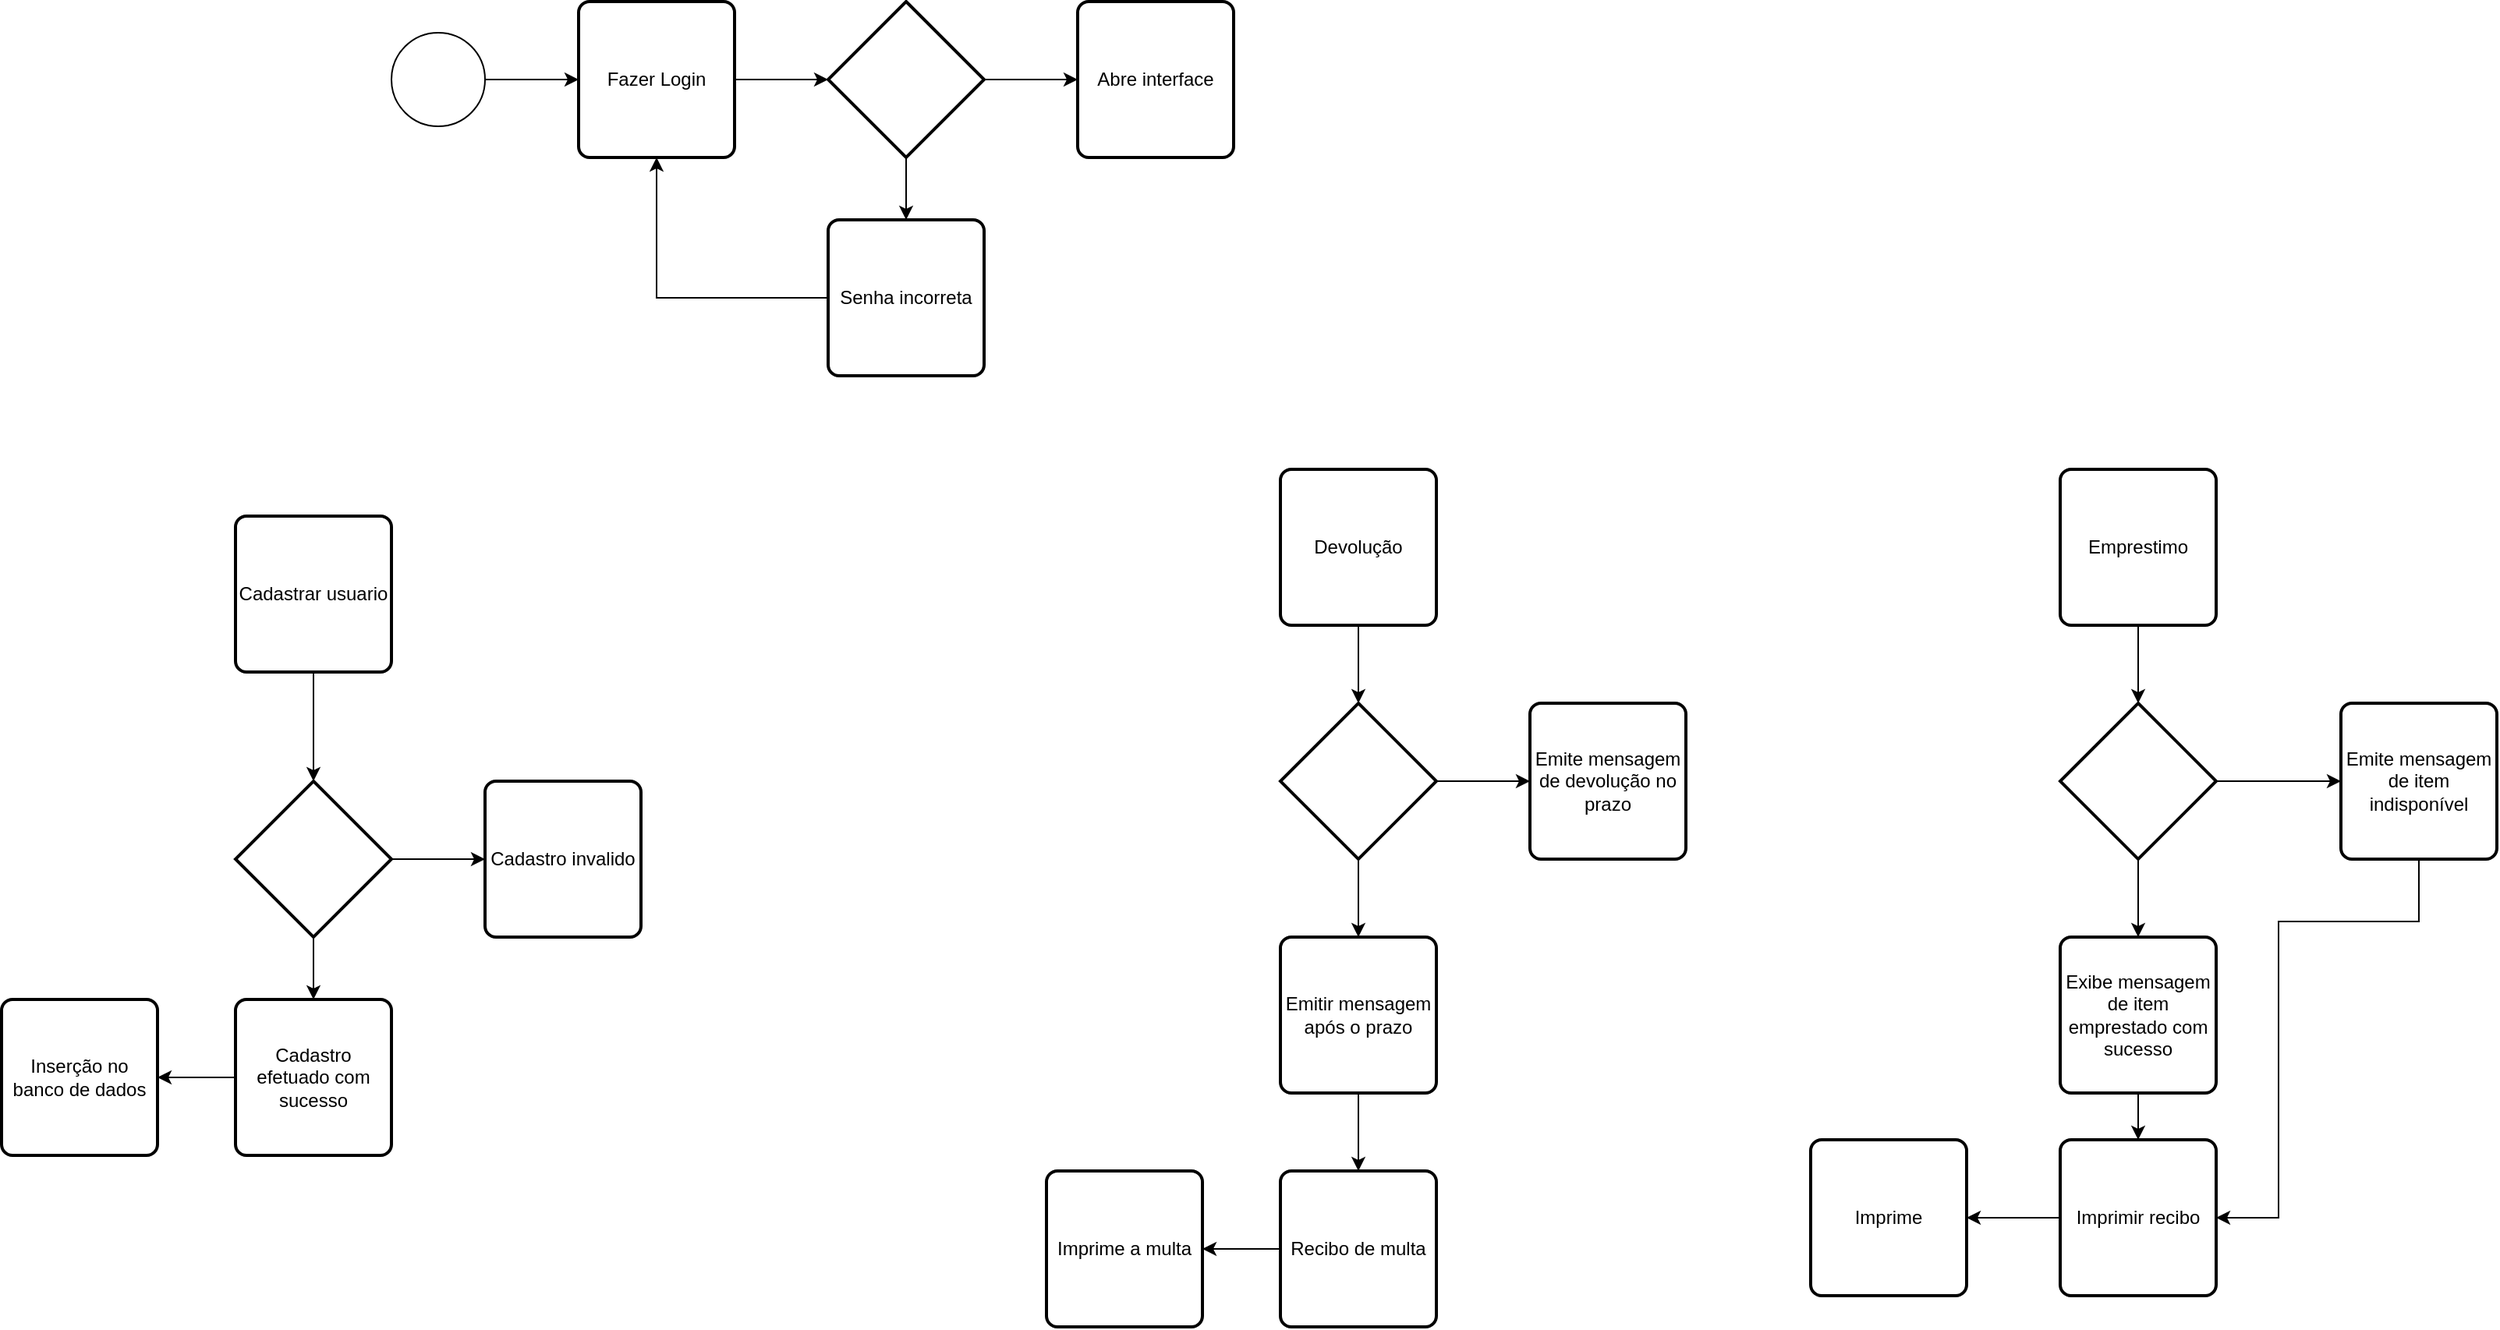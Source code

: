 <mxfile version="23.1.8" type="github">
  <diagram name="Página-1" id="YX1K54ANonkZZs8eJlF3">
    <mxGraphModel dx="1621" dy="510" grid="1" gridSize="10" guides="1" tooltips="1" connect="1" arrows="1" fold="1" page="1" pageScale="1" pageWidth="827" pageHeight="1169" math="0" shadow="0">
      <root>
        <mxCell id="0" />
        <mxCell id="1" parent="0" />
        <mxCell id="kRuGnfXD70lQHXgBYrLt-4" value="" style="edgeStyle=orthogonalEdgeStyle;rounded=0;orthogonalLoop=1;jettySize=auto;html=1;" edge="1" parent="1" source="kRuGnfXD70lQHXgBYrLt-2" target="kRuGnfXD70lQHXgBYrLt-3">
          <mxGeometry relative="1" as="geometry" />
        </mxCell>
        <mxCell id="kRuGnfXD70lQHXgBYrLt-2" value="" style="verticalLabelPosition=bottom;verticalAlign=top;html=1;shape=mxgraph.flowchart.on-page_reference;" vertex="1" parent="1">
          <mxGeometry x="40" y="30" width="60" height="60" as="geometry" />
        </mxCell>
        <mxCell id="kRuGnfXD70lQHXgBYrLt-3" value="Fazer Login" style="rounded=1;whiteSpace=wrap;html=1;absoluteArcSize=1;arcSize=14;strokeWidth=2;" vertex="1" parent="1">
          <mxGeometry x="160" y="10" width="100" height="100" as="geometry" />
        </mxCell>
        <mxCell id="kRuGnfXD70lQHXgBYrLt-8" value="" style="edgeStyle=orthogonalEdgeStyle;rounded=0;orthogonalLoop=1;jettySize=auto;html=1;" edge="1" parent="1" source="kRuGnfXD70lQHXgBYrLt-5" target="kRuGnfXD70lQHXgBYrLt-7">
          <mxGeometry relative="1" as="geometry" />
        </mxCell>
        <mxCell id="kRuGnfXD70lQHXgBYrLt-11" value="" style="edgeStyle=orthogonalEdgeStyle;rounded=0;orthogonalLoop=1;jettySize=auto;html=1;" edge="1" parent="1" source="kRuGnfXD70lQHXgBYrLt-5" target="kRuGnfXD70lQHXgBYrLt-10">
          <mxGeometry relative="1" as="geometry" />
        </mxCell>
        <mxCell id="kRuGnfXD70lQHXgBYrLt-5" value="" style="strokeWidth=2;html=1;shape=mxgraph.flowchart.decision;whiteSpace=wrap;" vertex="1" parent="1">
          <mxGeometry x="320" y="10" width="100" height="100" as="geometry" />
        </mxCell>
        <mxCell id="kRuGnfXD70lQHXgBYrLt-6" style="edgeStyle=orthogonalEdgeStyle;rounded=0;orthogonalLoop=1;jettySize=auto;html=1;entryX=0;entryY=0.5;entryDx=0;entryDy=0;entryPerimeter=0;" edge="1" parent="1" source="kRuGnfXD70lQHXgBYrLt-3" target="kRuGnfXD70lQHXgBYrLt-5">
          <mxGeometry relative="1" as="geometry" />
        </mxCell>
        <mxCell id="kRuGnfXD70lQHXgBYrLt-9" style="edgeStyle=orthogonalEdgeStyle;rounded=0;orthogonalLoop=1;jettySize=auto;html=1;entryX=0.5;entryY=1;entryDx=0;entryDy=0;" edge="1" parent="1" source="kRuGnfXD70lQHXgBYrLt-7" target="kRuGnfXD70lQHXgBYrLt-3">
          <mxGeometry relative="1" as="geometry" />
        </mxCell>
        <mxCell id="kRuGnfXD70lQHXgBYrLt-7" value="Senha incorreta" style="rounded=1;whiteSpace=wrap;html=1;absoluteArcSize=1;arcSize=14;strokeWidth=2;" vertex="1" parent="1">
          <mxGeometry x="320" y="150" width="100" height="100" as="geometry" />
        </mxCell>
        <mxCell id="kRuGnfXD70lQHXgBYrLt-10" value="Abre interface" style="rounded=1;whiteSpace=wrap;html=1;absoluteArcSize=1;arcSize=14;strokeWidth=2;" vertex="1" parent="1">
          <mxGeometry x="480" y="10" width="100" height="100" as="geometry" />
        </mxCell>
        <mxCell id="kRuGnfXD70lQHXgBYrLt-16" value="" style="edgeStyle=orthogonalEdgeStyle;rounded=0;orthogonalLoop=1;jettySize=auto;html=1;" edge="1" parent="1" source="kRuGnfXD70lQHXgBYrLt-14" target="kRuGnfXD70lQHXgBYrLt-15">
          <mxGeometry relative="1" as="geometry" />
        </mxCell>
        <mxCell id="kRuGnfXD70lQHXgBYrLt-14" value="Devolução" style="rounded=1;whiteSpace=wrap;html=1;absoluteArcSize=1;arcSize=14;strokeWidth=2;" vertex="1" parent="1">
          <mxGeometry x="610" y="310" width="100" height="100" as="geometry" />
        </mxCell>
        <mxCell id="kRuGnfXD70lQHXgBYrLt-18" value="" style="edgeStyle=orthogonalEdgeStyle;rounded=0;orthogonalLoop=1;jettySize=auto;html=1;" edge="1" parent="1" source="kRuGnfXD70lQHXgBYrLt-15" target="kRuGnfXD70lQHXgBYrLt-17">
          <mxGeometry relative="1" as="geometry" />
        </mxCell>
        <mxCell id="kRuGnfXD70lQHXgBYrLt-20" value="" style="edgeStyle=orthogonalEdgeStyle;rounded=0;orthogonalLoop=1;jettySize=auto;html=1;" edge="1" parent="1" source="kRuGnfXD70lQHXgBYrLt-15" target="kRuGnfXD70lQHXgBYrLt-19">
          <mxGeometry relative="1" as="geometry" />
        </mxCell>
        <mxCell id="kRuGnfXD70lQHXgBYrLt-15" value="" style="strokeWidth=2;html=1;shape=mxgraph.flowchart.decision;whiteSpace=wrap;" vertex="1" parent="1">
          <mxGeometry x="610" y="460" width="100" height="100" as="geometry" />
        </mxCell>
        <mxCell id="kRuGnfXD70lQHXgBYrLt-17" value="Emite mensagem de devolução no prazo" style="rounded=1;whiteSpace=wrap;html=1;absoluteArcSize=1;arcSize=14;strokeWidth=2;" vertex="1" parent="1">
          <mxGeometry x="770" y="460" width="100" height="100" as="geometry" />
        </mxCell>
        <mxCell id="kRuGnfXD70lQHXgBYrLt-24" value="" style="edgeStyle=orthogonalEdgeStyle;rounded=0;orthogonalLoop=1;jettySize=auto;html=1;" edge="1" parent="1" source="kRuGnfXD70lQHXgBYrLt-19" target="kRuGnfXD70lQHXgBYrLt-21">
          <mxGeometry relative="1" as="geometry" />
        </mxCell>
        <mxCell id="kRuGnfXD70lQHXgBYrLt-19" value="Emitir mensagem após o prazo" style="rounded=1;whiteSpace=wrap;html=1;absoluteArcSize=1;arcSize=14;strokeWidth=2;" vertex="1" parent="1">
          <mxGeometry x="610" y="610" width="100" height="100" as="geometry" />
        </mxCell>
        <mxCell id="kRuGnfXD70lQHXgBYrLt-23" value="" style="edgeStyle=orthogonalEdgeStyle;rounded=0;orthogonalLoop=1;jettySize=auto;html=1;" edge="1" parent="1" source="kRuGnfXD70lQHXgBYrLt-21" target="kRuGnfXD70lQHXgBYrLt-22">
          <mxGeometry relative="1" as="geometry" />
        </mxCell>
        <mxCell id="kRuGnfXD70lQHXgBYrLt-21" value="Recibo de multa" style="rounded=1;whiteSpace=wrap;html=1;absoluteArcSize=1;arcSize=14;strokeWidth=2;" vertex="1" parent="1">
          <mxGeometry x="610" y="760" width="100" height="100" as="geometry" />
        </mxCell>
        <mxCell id="kRuGnfXD70lQHXgBYrLt-22" value="Imprime a multa" style="rounded=1;whiteSpace=wrap;html=1;absoluteArcSize=1;arcSize=14;strokeWidth=2;" vertex="1" parent="1">
          <mxGeometry x="460" y="760" width="100" height="100" as="geometry" />
        </mxCell>
        <mxCell id="kRuGnfXD70lQHXgBYrLt-27" value="" style="edgeStyle=orthogonalEdgeStyle;rounded=0;orthogonalLoop=1;jettySize=auto;html=1;" edge="1" parent="1" source="kRuGnfXD70lQHXgBYrLt-25" target="kRuGnfXD70lQHXgBYrLt-26">
          <mxGeometry relative="1" as="geometry" />
        </mxCell>
        <mxCell id="kRuGnfXD70lQHXgBYrLt-25" value="Emprestimo" style="rounded=1;whiteSpace=wrap;html=1;absoluteArcSize=1;arcSize=14;strokeWidth=2;" vertex="1" parent="1">
          <mxGeometry x="1110" y="310" width="100" height="100" as="geometry" />
        </mxCell>
        <mxCell id="kRuGnfXD70lQHXgBYrLt-31" style="edgeStyle=orthogonalEdgeStyle;rounded=0;orthogonalLoop=1;jettySize=auto;html=1;entryX=0.5;entryY=0;entryDx=0;entryDy=0;" edge="1" parent="1" source="kRuGnfXD70lQHXgBYrLt-26" target="kRuGnfXD70lQHXgBYrLt-28">
          <mxGeometry relative="1" as="geometry" />
        </mxCell>
        <mxCell id="kRuGnfXD70lQHXgBYrLt-33" value="" style="edgeStyle=orthogonalEdgeStyle;rounded=0;orthogonalLoop=1;jettySize=auto;html=1;" edge="1" parent="1" source="kRuGnfXD70lQHXgBYrLt-26" target="kRuGnfXD70lQHXgBYrLt-32">
          <mxGeometry relative="1" as="geometry" />
        </mxCell>
        <mxCell id="kRuGnfXD70lQHXgBYrLt-26" value="" style="strokeWidth=2;html=1;shape=mxgraph.flowchart.decision;whiteSpace=wrap;" vertex="1" parent="1">
          <mxGeometry x="1110" y="460" width="100" height="100" as="geometry" />
        </mxCell>
        <mxCell id="kRuGnfXD70lQHXgBYrLt-34" value="" style="edgeStyle=orthogonalEdgeStyle;rounded=0;orthogonalLoop=1;jettySize=auto;html=1;" edge="1" parent="1" source="kRuGnfXD70lQHXgBYrLt-28" target="kRuGnfXD70lQHXgBYrLt-29">
          <mxGeometry relative="1" as="geometry" />
        </mxCell>
        <mxCell id="kRuGnfXD70lQHXgBYrLt-28" value="Exibe mensagem de item emprestado com sucesso" style="rounded=1;whiteSpace=wrap;html=1;absoluteArcSize=1;arcSize=14;strokeWidth=2;" vertex="1" parent="1">
          <mxGeometry x="1110" y="610" width="100" height="100" as="geometry" />
        </mxCell>
        <mxCell id="kRuGnfXD70lQHXgBYrLt-36" value="" style="edgeStyle=orthogonalEdgeStyle;rounded=0;orthogonalLoop=1;jettySize=auto;html=1;" edge="1" parent="1" source="kRuGnfXD70lQHXgBYrLt-29" target="kRuGnfXD70lQHXgBYrLt-35">
          <mxGeometry relative="1" as="geometry" />
        </mxCell>
        <mxCell id="kRuGnfXD70lQHXgBYrLt-29" value="Imprimir recibo" style="rounded=1;whiteSpace=wrap;html=1;absoluteArcSize=1;arcSize=14;strokeWidth=2;" vertex="1" parent="1">
          <mxGeometry x="1110" y="740" width="100" height="100" as="geometry" />
        </mxCell>
        <mxCell id="kRuGnfXD70lQHXgBYrLt-38" style="edgeStyle=orthogonalEdgeStyle;rounded=0;orthogonalLoop=1;jettySize=auto;html=1;entryX=1;entryY=0.5;entryDx=0;entryDy=0;" edge="1" parent="1" source="kRuGnfXD70lQHXgBYrLt-32" target="kRuGnfXD70lQHXgBYrLt-29">
          <mxGeometry relative="1" as="geometry">
            <Array as="points">
              <mxPoint x="1340" y="600" />
              <mxPoint x="1250" y="600" />
              <mxPoint x="1250" y="790" />
            </Array>
          </mxGeometry>
        </mxCell>
        <mxCell id="kRuGnfXD70lQHXgBYrLt-32" value="Emite mensagem de item indisponível" style="rounded=1;whiteSpace=wrap;html=1;absoluteArcSize=1;arcSize=14;strokeWidth=2;" vertex="1" parent="1">
          <mxGeometry x="1290" y="460" width="100" height="100" as="geometry" />
        </mxCell>
        <mxCell id="kRuGnfXD70lQHXgBYrLt-35" value="Imprime" style="rounded=1;whiteSpace=wrap;html=1;absoluteArcSize=1;arcSize=14;strokeWidth=2;" vertex="1" parent="1">
          <mxGeometry x="950" y="740" width="100" height="100" as="geometry" />
        </mxCell>
        <mxCell id="kRuGnfXD70lQHXgBYrLt-41" style="edgeStyle=orthogonalEdgeStyle;rounded=0;orthogonalLoop=1;jettySize=auto;html=1;entryX=0.5;entryY=0;entryDx=0;entryDy=0;" edge="1" parent="1" source="kRuGnfXD70lQHXgBYrLt-39">
          <mxGeometry relative="1" as="geometry">
            <mxPoint x="-10" y="510" as="targetPoint" />
          </mxGeometry>
        </mxCell>
        <mxCell id="kRuGnfXD70lQHXgBYrLt-39" value="Cadastrar usuario" style="rounded=1;whiteSpace=wrap;html=1;absoluteArcSize=1;arcSize=14;strokeWidth=2;" vertex="1" parent="1">
          <mxGeometry x="-60" y="340" width="100" height="100" as="geometry" />
        </mxCell>
        <mxCell id="kRuGnfXD70lQHXgBYrLt-45" value="" style="edgeStyle=orthogonalEdgeStyle;rounded=0;orthogonalLoop=1;jettySize=auto;html=1;" edge="1" parent="1" source="kRuGnfXD70lQHXgBYrLt-42" target="kRuGnfXD70lQHXgBYrLt-44">
          <mxGeometry relative="1" as="geometry" />
        </mxCell>
        <mxCell id="kRuGnfXD70lQHXgBYrLt-47" value="" style="edgeStyle=orthogonalEdgeStyle;rounded=0;orthogonalLoop=1;jettySize=auto;html=1;" edge="1" parent="1" source="kRuGnfXD70lQHXgBYrLt-42" target="kRuGnfXD70lQHXgBYrLt-46">
          <mxGeometry relative="1" as="geometry" />
        </mxCell>
        <mxCell id="kRuGnfXD70lQHXgBYrLt-42" value="" style="strokeWidth=2;html=1;shape=mxgraph.flowchart.decision;whiteSpace=wrap;" vertex="1" parent="1">
          <mxGeometry x="-60" y="510" width="100" height="100" as="geometry" />
        </mxCell>
        <mxCell id="kRuGnfXD70lQHXgBYrLt-44" value="Cadastro invalido" style="rounded=1;whiteSpace=wrap;html=1;absoluteArcSize=1;arcSize=14;strokeWidth=2;" vertex="1" parent="1">
          <mxGeometry x="100" y="510" width="100" height="100" as="geometry" />
        </mxCell>
        <mxCell id="kRuGnfXD70lQHXgBYrLt-49" value="" style="edgeStyle=orthogonalEdgeStyle;rounded=0;orthogonalLoop=1;jettySize=auto;html=1;" edge="1" parent="1" source="kRuGnfXD70lQHXgBYrLt-46" target="kRuGnfXD70lQHXgBYrLt-48">
          <mxGeometry relative="1" as="geometry" />
        </mxCell>
        <mxCell id="kRuGnfXD70lQHXgBYrLt-46" value="Cadastro efetuado com sucesso" style="rounded=1;whiteSpace=wrap;html=1;absoluteArcSize=1;arcSize=14;strokeWidth=2;" vertex="1" parent="1">
          <mxGeometry x="-60" y="650" width="100" height="100" as="geometry" />
        </mxCell>
        <mxCell id="kRuGnfXD70lQHXgBYrLt-48" value="Inserção no banco de dados" style="rounded=1;whiteSpace=wrap;html=1;absoluteArcSize=1;arcSize=14;strokeWidth=2;" vertex="1" parent="1">
          <mxGeometry x="-210" y="650" width="100" height="100" as="geometry" />
        </mxCell>
      </root>
    </mxGraphModel>
  </diagram>
</mxfile>
